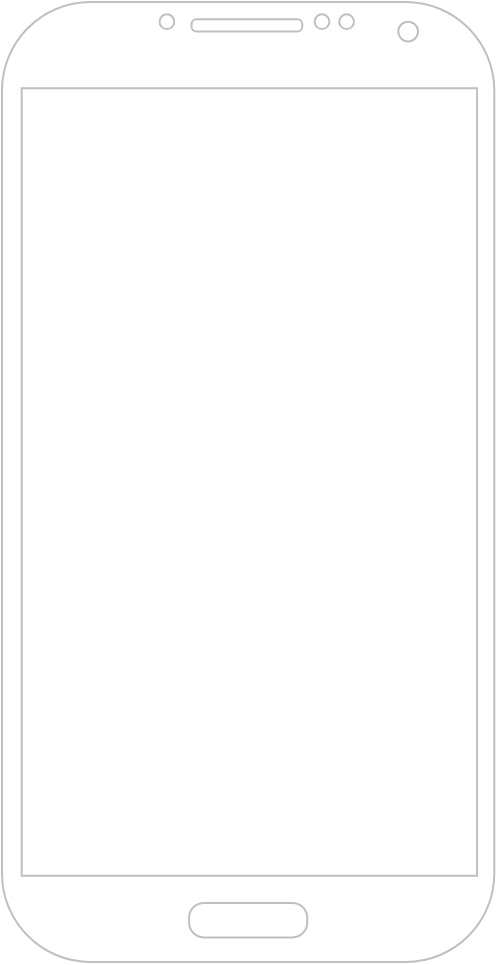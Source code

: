 <mxfile version="12.5.8" type="gitlab">
  <diagram id="pc2qMn5sm3m6l2bE0DKY" name="Page-1">
    <mxGraphModel dx="769" dy="556" grid="1" gridSize="10" guides="1" tooltips="1" connect="1" arrows="1" fold="1" page="1" pageScale="1" pageWidth="850" pageHeight="1100" math="0" shadow="0">
      <root>
        <mxCell id="0"/>
        <mxCell id="1" parent="0"/>
        <mxCell id="zXoUHPLwYCqJy2Muw-rh-1" value="" style="verticalLabelPosition=bottom;verticalAlign=top;html=1;shadow=0;dashed=0;strokeWidth=1;shape=mxgraph.android.phone2;strokeColor=#c0c0c0;aspect=fixed;" vertex="1" parent="1">
          <mxGeometry x="120" y="30" width="246.15" height="480" as="geometry"/>
        </mxCell>
      </root>
    </mxGraphModel>
  </diagram>
</mxfile>
